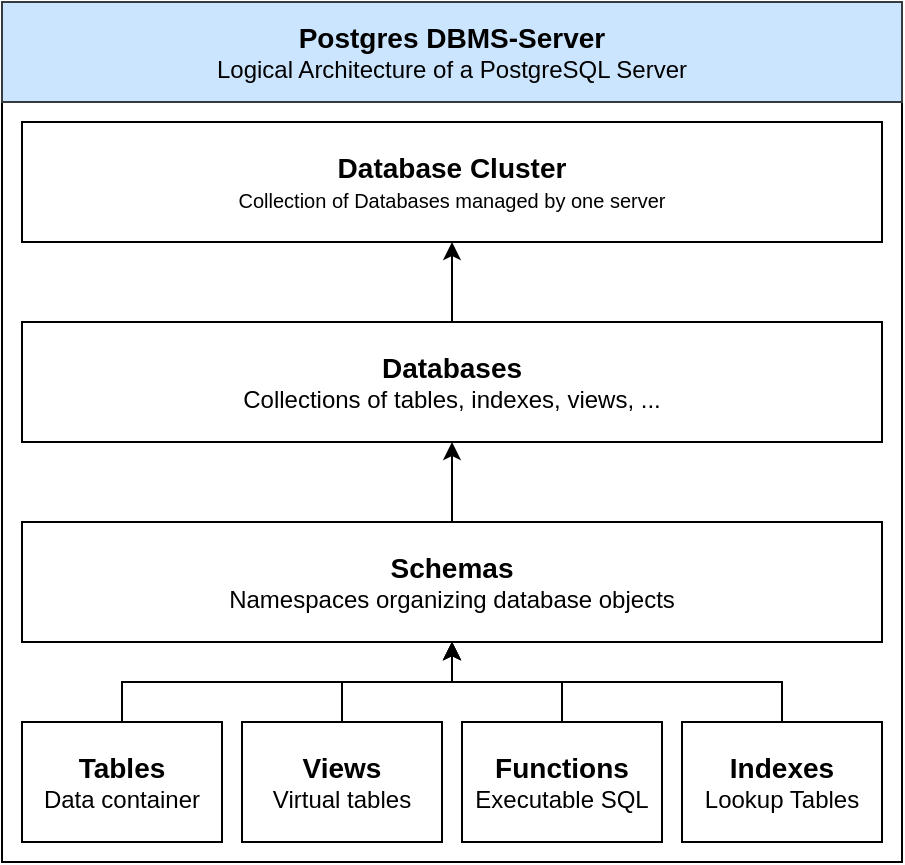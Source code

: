 <mxfile version="28.2.5">
  <diagram name="Page-1" id="yGEbEjSQ9hln3Bx4inEz">
    <mxGraphModel dx="1650" dy="961" grid="1" gridSize="10" guides="1" tooltips="1" connect="1" arrows="1" fold="1" page="1" pageScale="1" pageWidth="850" pageHeight="1100" math="0" shadow="0">
      <root>
        <mxCell id="0" />
        <mxCell id="1" parent="0" />
        <mxCell id="zkAmmM7Bx4LIPEx-Aipj-1" value="" style="rounded=0;whiteSpace=wrap;html=1;fillColor=none;" parent="1" vertex="1">
          <mxGeometry x="40" y="40" width="450" height="430" as="geometry" />
        </mxCell>
        <mxCell id="zkAmmM7Bx4LIPEx-Aipj-3" value="&lt;div&gt;&lt;font style=&quot;font-size: 14px;&quot;&gt;&lt;b&gt;Postgres DBMS-Server&lt;/b&gt;&lt;br&gt;&lt;/font&gt;&lt;/div&gt;&lt;div&gt;Logical Architecture of a PostgreSQL Server&lt;/div&gt;" style="rounded=0;whiteSpace=wrap;html=1;fillColor=#cce5ff;strokeColor=#36393d;" parent="1" vertex="1">
          <mxGeometry x="40" y="40" width="450" height="50" as="geometry" />
        </mxCell>
        <mxCell id="zkAmmM7Bx4LIPEx-Aipj-6" value="&lt;div&gt;&lt;font style=&quot;font-size: 14px;&quot;&gt;&lt;b&gt;Database Cluster&lt;/b&gt;&lt;/font&gt;&lt;/div&gt;&lt;div&gt;&lt;font style=&quot;font-size: 10px;&quot;&gt;Collection of Databases managed by one server&lt;/font&gt;&lt;/div&gt;" style="rounded=0;whiteSpace=wrap;html=1;" parent="1" vertex="1">
          <mxGeometry x="50" y="100" width="430" height="60" as="geometry" />
        </mxCell>
        <mxCell id="zkAmmM7Bx4LIPEx-Aipj-22" style="edgeStyle=orthogonalEdgeStyle;rounded=0;orthogonalLoop=1;jettySize=auto;html=1;exitX=0.5;exitY=0;exitDx=0;exitDy=0;entryX=0.5;entryY=1;entryDx=0;entryDy=0;" parent="1" source="zkAmmM7Bx4LIPEx-Aipj-9" target="zkAmmM7Bx4LIPEx-Aipj-6" edge="1">
          <mxGeometry relative="1" as="geometry" />
        </mxCell>
        <mxCell id="zkAmmM7Bx4LIPEx-Aipj-9" value="&lt;div&gt;&lt;font style=&quot;font-size: 14px;&quot;&gt;&lt;b&gt;Databases&lt;/b&gt;&lt;/font&gt;&lt;/div&gt;&lt;div&gt;Collections of tables, indexes, views, ...&lt;/div&gt;" style="rounded=0;whiteSpace=wrap;html=1;" parent="1" vertex="1">
          <mxGeometry x="50" y="200" width="430" height="60" as="geometry" />
        </mxCell>
        <mxCell id="zkAmmM7Bx4LIPEx-Aipj-21" style="edgeStyle=orthogonalEdgeStyle;rounded=0;orthogonalLoop=1;jettySize=auto;html=1;exitX=0.5;exitY=0;exitDx=0;exitDy=0;" parent="1" source="zkAmmM7Bx4LIPEx-Aipj-10" target="zkAmmM7Bx4LIPEx-Aipj-9" edge="1">
          <mxGeometry relative="1" as="geometry" />
        </mxCell>
        <mxCell id="zkAmmM7Bx4LIPEx-Aipj-10" value="&lt;div&gt;&lt;font style=&quot;font-size: 14px;&quot;&gt;&lt;b&gt;Schemas&lt;/b&gt;&lt;/font&gt;&lt;/div&gt;&lt;div&gt;Namespaces organizing database objects&lt;/div&gt;" style="rounded=0;whiteSpace=wrap;html=1;" parent="1" vertex="1">
          <mxGeometry x="50" y="300" width="430" height="60" as="geometry" />
        </mxCell>
        <mxCell id="zkAmmM7Bx4LIPEx-Aipj-18" style="edgeStyle=orthogonalEdgeStyle;rounded=0;orthogonalLoop=1;jettySize=auto;html=1;exitX=0.5;exitY=0;exitDx=0;exitDy=0;entryX=0.5;entryY=1;entryDx=0;entryDy=0;" parent="1" source="zkAmmM7Bx4LIPEx-Aipj-12" target="zkAmmM7Bx4LIPEx-Aipj-10" edge="1">
          <mxGeometry relative="1" as="geometry" />
        </mxCell>
        <mxCell id="zkAmmM7Bx4LIPEx-Aipj-12" value="&lt;div&gt;&lt;font style=&quot;font-size: 14px;&quot;&gt;&lt;b&gt;Tables&lt;/b&gt;&lt;/font&gt;&lt;/div&gt;&lt;div&gt;Data container&lt;/div&gt;" style="rounded=0;whiteSpace=wrap;html=1;" parent="1" vertex="1">
          <mxGeometry x="50" y="400" width="100" height="60" as="geometry" />
        </mxCell>
        <mxCell id="zkAmmM7Bx4LIPEx-Aipj-17" style="edgeStyle=orthogonalEdgeStyle;rounded=0;orthogonalLoop=1;jettySize=auto;html=1;exitX=0.5;exitY=0;exitDx=0;exitDy=0;entryX=0.5;entryY=1;entryDx=0;entryDy=0;" parent="1" source="zkAmmM7Bx4LIPEx-Aipj-13" target="zkAmmM7Bx4LIPEx-Aipj-10" edge="1">
          <mxGeometry relative="1" as="geometry" />
        </mxCell>
        <mxCell id="zkAmmM7Bx4LIPEx-Aipj-13" value="&lt;div&gt;&lt;font style=&quot;font-size: 14px;&quot;&gt;&lt;b&gt;Views&lt;/b&gt;&lt;/font&gt;&lt;/div&gt;&lt;div&gt;Virtual tables&lt;/div&gt;" style="rounded=0;whiteSpace=wrap;html=1;" parent="1" vertex="1">
          <mxGeometry x="160" y="400" width="100" height="60" as="geometry" />
        </mxCell>
        <mxCell id="zkAmmM7Bx4LIPEx-Aipj-19" style="edgeStyle=orthogonalEdgeStyle;rounded=0;orthogonalLoop=1;jettySize=auto;html=1;exitX=0.5;exitY=0;exitDx=0;exitDy=0;entryX=0.5;entryY=1;entryDx=0;entryDy=0;" parent="1" source="zkAmmM7Bx4LIPEx-Aipj-14" target="zkAmmM7Bx4LIPEx-Aipj-10" edge="1">
          <mxGeometry relative="1" as="geometry" />
        </mxCell>
        <mxCell id="zkAmmM7Bx4LIPEx-Aipj-14" value="&lt;div&gt;&lt;font style=&quot;font-size: 14px;&quot;&gt;&lt;b&gt;Functions&lt;/b&gt;&lt;/font&gt;&lt;/div&gt;&lt;div&gt;Executable SQL&lt;/div&gt;" style="rounded=0;whiteSpace=wrap;html=1;" parent="1" vertex="1">
          <mxGeometry x="270" y="400" width="100" height="60" as="geometry" />
        </mxCell>
        <mxCell id="zkAmmM7Bx4LIPEx-Aipj-20" style="edgeStyle=orthogonalEdgeStyle;rounded=0;orthogonalLoop=1;jettySize=auto;html=1;exitX=0.5;exitY=0;exitDx=0;exitDy=0;entryX=0.5;entryY=1;entryDx=0;entryDy=0;" parent="1" source="zkAmmM7Bx4LIPEx-Aipj-15" target="zkAmmM7Bx4LIPEx-Aipj-10" edge="1">
          <mxGeometry relative="1" as="geometry" />
        </mxCell>
        <mxCell id="zkAmmM7Bx4LIPEx-Aipj-15" value="&lt;div&gt;&lt;font style=&quot;font-size: 14px;&quot;&gt;&lt;b&gt;Indexes&lt;/b&gt;&lt;/font&gt;&lt;/div&gt;&lt;div&gt;Lookup Tables&lt;/div&gt;" style="rounded=0;whiteSpace=wrap;html=1;" parent="1" vertex="1">
          <mxGeometry x="380" y="400" width="100" height="60" as="geometry" />
        </mxCell>
      </root>
    </mxGraphModel>
  </diagram>
</mxfile>
